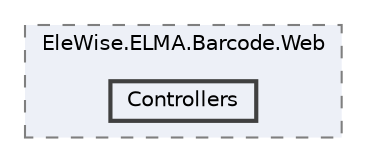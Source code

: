 digraph "Web/Modules/EleWise.ELMA.Barcode.Web/Controllers"
{
 // LATEX_PDF_SIZE
  bgcolor="transparent";
  edge [fontname=Helvetica,fontsize=10,labelfontname=Helvetica,labelfontsize=10];
  node [fontname=Helvetica,fontsize=10,shape=box,height=0.2,width=0.4];
  compound=true
  subgraph clusterdir_6cc39bfd70c26501a3db6b9f98789448 {
    graph [ bgcolor="#edf0f7", pencolor="grey50", label="EleWise.ELMA.Barcode.Web", fontname=Helvetica,fontsize=10 style="filled,dashed", URL="dir_6cc39bfd70c26501a3db6b9f98789448.html",tooltip=""]
  dir_b0e4f83599782c38a653e9461104f695 [label="Controllers", fillcolor="#edf0f7", color="grey25", style="filled,bold", URL="dir_b0e4f83599782c38a653e9461104f695.html",tooltip=""];
  }
}
